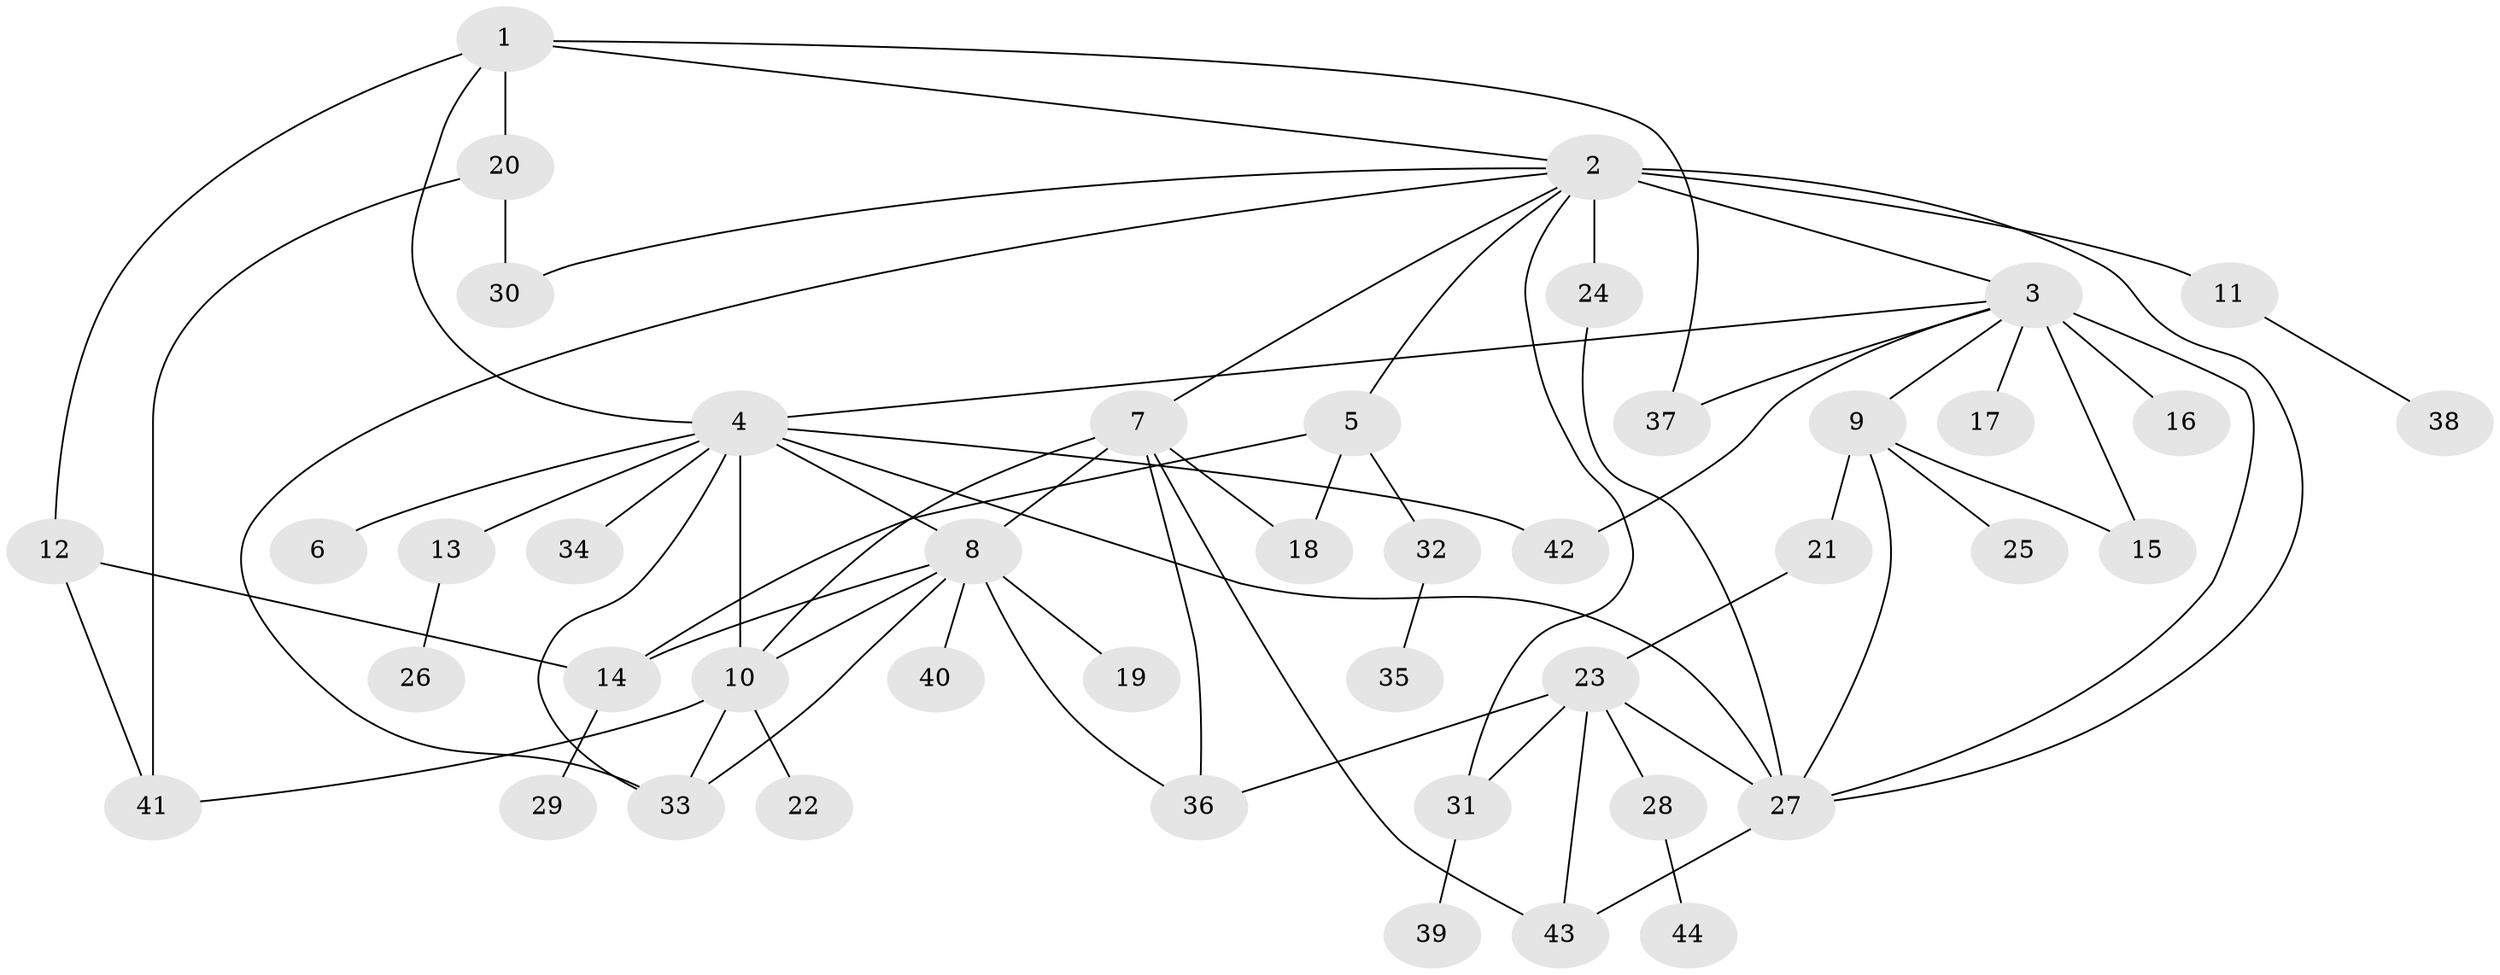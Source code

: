 // original degree distribution, {11: 0.0136986301369863, 16: 0.00684931506849315, 15: 0.00684931506849315, 20: 0.00684931506849315, 3: 0.1232876712328767, 8: 0.02054794520547945, 7: 0.00684931506849315, 9: 0.00684931506849315, 1: 0.541095890410959, 2: 0.2054794520547945, 4: 0.0410958904109589, 5: 0.0136986301369863, 6: 0.00684931506849315}
// Generated by graph-tools (version 1.1) at 2025/50/03/04/25 22:50:23]
// undirected, 44 vertices, 69 edges
graph export_dot {
  node [color=gray90,style=filled];
  1;
  2;
  3;
  4;
  5;
  6;
  7;
  8;
  9;
  10;
  11;
  12;
  13;
  14;
  15;
  16;
  17;
  18;
  19;
  20;
  21;
  22;
  23;
  24;
  25;
  26;
  27;
  28;
  29;
  30;
  31;
  32;
  33;
  34;
  35;
  36;
  37;
  38;
  39;
  40;
  41;
  42;
  43;
  44;
  1 -- 2 [weight=2.0];
  1 -- 4 [weight=1.0];
  1 -- 12 [weight=1.0];
  1 -- 20 [weight=6.0];
  1 -- 37 [weight=1.0];
  2 -- 3 [weight=1.0];
  2 -- 5 [weight=1.0];
  2 -- 7 [weight=1.0];
  2 -- 11 [weight=5.0];
  2 -- 24 [weight=1.0];
  2 -- 27 [weight=1.0];
  2 -- 30 [weight=1.0];
  2 -- 31 [weight=1.0];
  2 -- 33 [weight=1.0];
  3 -- 4 [weight=1.0];
  3 -- 9 [weight=1.0];
  3 -- 15 [weight=1.0];
  3 -- 16 [weight=5.0];
  3 -- 17 [weight=1.0];
  3 -- 27 [weight=1.0];
  3 -- 37 [weight=1.0];
  3 -- 42 [weight=1.0];
  4 -- 6 [weight=1.0];
  4 -- 8 [weight=1.0];
  4 -- 10 [weight=9.0];
  4 -- 13 [weight=1.0];
  4 -- 27 [weight=1.0];
  4 -- 33 [weight=1.0];
  4 -- 34 [weight=1.0];
  4 -- 42 [weight=1.0];
  5 -- 14 [weight=1.0];
  5 -- 18 [weight=1.0];
  5 -- 32 [weight=1.0];
  7 -- 8 [weight=1.0];
  7 -- 10 [weight=1.0];
  7 -- 18 [weight=1.0];
  7 -- 36 [weight=1.0];
  7 -- 43 [weight=1.0];
  8 -- 10 [weight=1.0];
  8 -- 14 [weight=2.0];
  8 -- 19 [weight=1.0];
  8 -- 33 [weight=1.0];
  8 -- 36 [weight=1.0];
  8 -- 40 [weight=1.0];
  9 -- 15 [weight=1.0];
  9 -- 21 [weight=1.0];
  9 -- 25 [weight=1.0];
  9 -- 27 [weight=1.0];
  10 -- 22 [weight=1.0];
  10 -- 33 [weight=1.0];
  10 -- 41 [weight=1.0];
  11 -- 38 [weight=1.0];
  12 -- 14 [weight=1.0];
  12 -- 41 [weight=1.0];
  13 -- 26 [weight=1.0];
  14 -- 29 [weight=1.0];
  20 -- 30 [weight=1.0];
  20 -- 41 [weight=1.0];
  21 -- 23 [weight=1.0];
  23 -- 27 [weight=1.0];
  23 -- 28 [weight=2.0];
  23 -- 31 [weight=1.0];
  23 -- 36 [weight=1.0];
  23 -- 43 [weight=1.0];
  24 -- 27 [weight=1.0];
  27 -- 43 [weight=1.0];
  28 -- 44 [weight=1.0];
  31 -- 39 [weight=1.0];
  32 -- 35 [weight=1.0];
}
